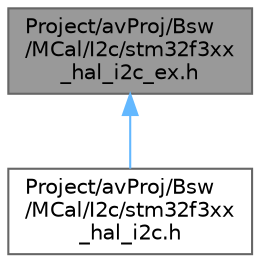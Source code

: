 digraph "Project/avProj/Bsw/MCal/I2c/stm32f3xx_hal_i2c_ex.h"
{
 // LATEX_PDF_SIZE
  bgcolor="transparent";
  edge [fontname=Helvetica,fontsize=10,labelfontname=Helvetica,labelfontsize=10];
  node [fontname=Helvetica,fontsize=10,shape=box,height=0.2,width=0.4];
  Node1 [id="Node000001",label="Project/avProj/Bsw\l/MCal/I2c/stm32f3xx\l_hal_i2c_ex.h",height=0.2,width=0.4,color="gray40", fillcolor="grey60", style="filled", fontcolor="black",tooltip="Header file of I2C HAL Extended module."];
  Node1 -> Node2 [id="edge1_Node000001_Node000002",dir="back",color="steelblue1",style="solid",tooltip=" "];
  Node2 [id="Node000002",label="Project/avProj/Bsw\l/MCal/I2c/stm32f3xx\l_hal_i2c.h",height=0.2,width=0.4,color="grey40", fillcolor="white", style="filled",URL="$av_proj_2_bsw_2_m_cal_2_i2c_2stm32f3xx__hal__i2c_8h.html",tooltip="Header file of I2C HAL module."];
}
